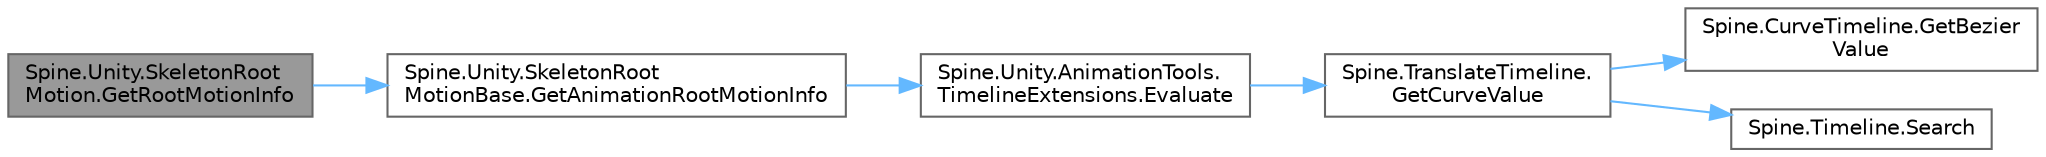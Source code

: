 digraph "Spine.Unity.SkeletonRootMotion.GetRootMotionInfo"
{
 // LATEX_PDF_SIZE
  bgcolor="transparent";
  edge [fontname=Helvetica,fontsize=10,labelfontname=Helvetica,labelfontsize=10];
  node [fontname=Helvetica,fontsize=10,shape=box,height=0.2,width=0.4];
  rankdir="LR";
  Node1 [id="Node000001",label="Spine.Unity.SkeletonRoot\lMotion.GetRootMotionInfo",height=0.2,width=0.4,color="gray40", fillcolor="grey60", style="filled", fontcolor="black",tooltip=" "];
  Node1 -> Node2 [id="edge1_Node000001_Node000002",color="steelblue1",style="solid",tooltip=" "];
  Node2 [id="Node000002",label="Spine.Unity.SkeletonRoot\lMotionBase.GetAnimationRootMotionInfo",height=0.2,width=0.4,color="grey40", fillcolor="white", style="filled",URL="$class_spine_1_1_unity_1_1_skeleton_root_motion_base.html#a4ca2cbda24eaf66f1dbde9da318780e2",tooltip=" "];
  Node2 -> Node3 [id="edge2_Node000002_Node000003",color="steelblue1",style="solid",tooltip=" "];
  Node3 [id="Node000003",label="Spine.Unity.AnimationTools.\lTimelineExtensions.Evaluate",height=0.2,width=0.4,color="grey40", fillcolor="white", style="filled",URL="$class_spine_1_1_unity_1_1_animation_tools_1_1_timeline_extensions.html#abf24a8cc5ac0e9a5ca217ae84cd0f442",tooltip="Evaluates the resulting value of a TranslateTimeline at a given time. SkeletonData can be accessed fr..."];
  Node3 -> Node4 [id="edge3_Node000003_Node000004",color="steelblue1",style="solid",tooltip=" "];
  Node4 [id="Node000004",label="Spine.TranslateTimeline.\lGetCurveValue",height=0.2,width=0.4,color="grey40", fillcolor="white", style="filled",URL="$class_spine_1_1_translate_timeline.html#a94f6dccce137883b7cb49469e2cb8231",tooltip=" "];
  Node4 -> Node5 [id="edge4_Node000004_Node000005",color="steelblue1",style="solid",tooltip=" "];
  Node5 [id="Node000005",label="Spine.CurveTimeline.GetBezier\lValue",height=0.2,width=0.4,color="grey40", fillcolor="white", style="filled",URL="$class_spine_1_1_curve_timeline.html#af5d5dc239e695c4ad4bb33396cb03d38",tooltip="Returns the Bezier interpolated value for the specified time."];
  Node4 -> Node6 [id="edge5_Node000004_Node000006",color="steelblue1",style="solid",tooltip=" "];
  Node6 [id="Node000006",label="Spine.Timeline.Search",height=0.2,width=0.4,color="grey40", fillcolor="white", style="filled",URL="$class_spine_1_1_timeline.html#a6f52e90749b66f8f4b84f0c34b2fe085",tooltip="Search using a stride of 1."];
}
